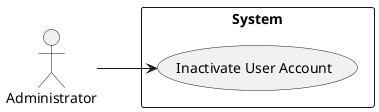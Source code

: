 @startuml


actor "Administrator"

left to right direction
rectangle "System"{

    "Administrator" --> (Inactivate User Account)

}

@enduml